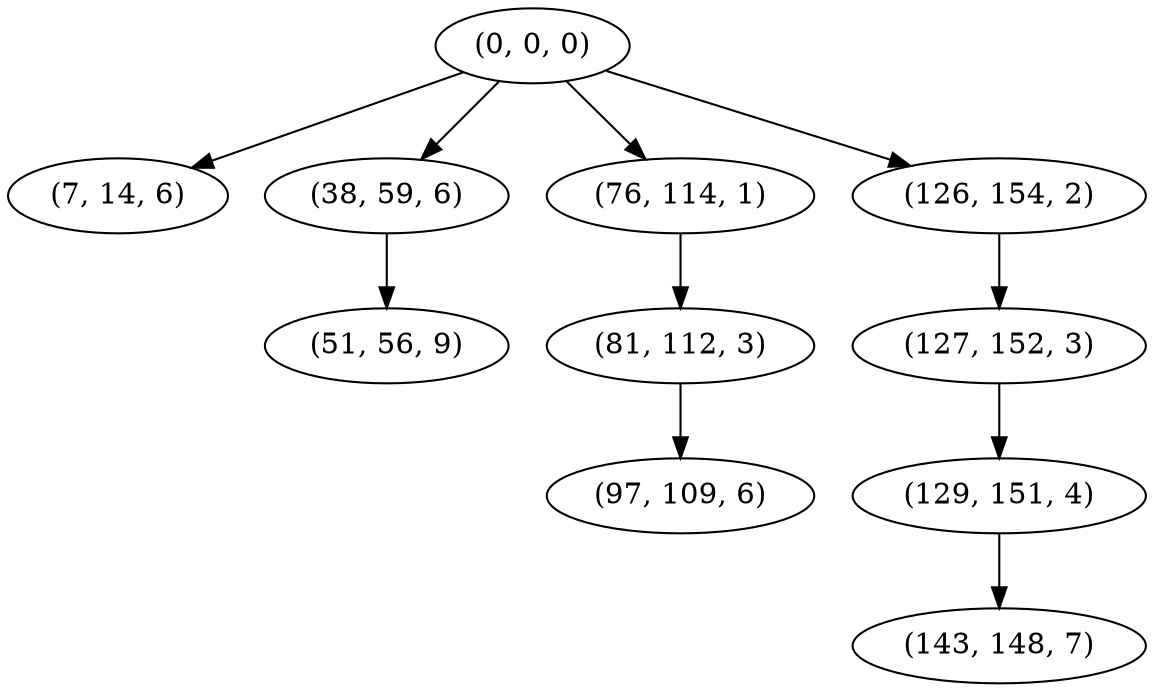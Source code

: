 digraph tree {
    "(0, 0, 0)";
    "(7, 14, 6)";
    "(38, 59, 6)";
    "(51, 56, 9)";
    "(76, 114, 1)";
    "(81, 112, 3)";
    "(97, 109, 6)";
    "(126, 154, 2)";
    "(127, 152, 3)";
    "(129, 151, 4)";
    "(143, 148, 7)";
    "(0, 0, 0)" -> "(7, 14, 6)";
    "(0, 0, 0)" -> "(38, 59, 6)";
    "(0, 0, 0)" -> "(76, 114, 1)";
    "(0, 0, 0)" -> "(126, 154, 2)";
    "(38, 59, 6)" -> "(51, 56, 9)";
    "(76, 114, 1)" -> "(81, 112, 3)";
    "(81, 112, 3)" -> "(97, 109, 6)";
    "(126, 154, 2)" -> "(127, 152, 3)";
    "(127, 152, 3)" -> "(129, 151, 4)";
    "(129, 151, 4)" -> "(143, 148, 7)";
}
